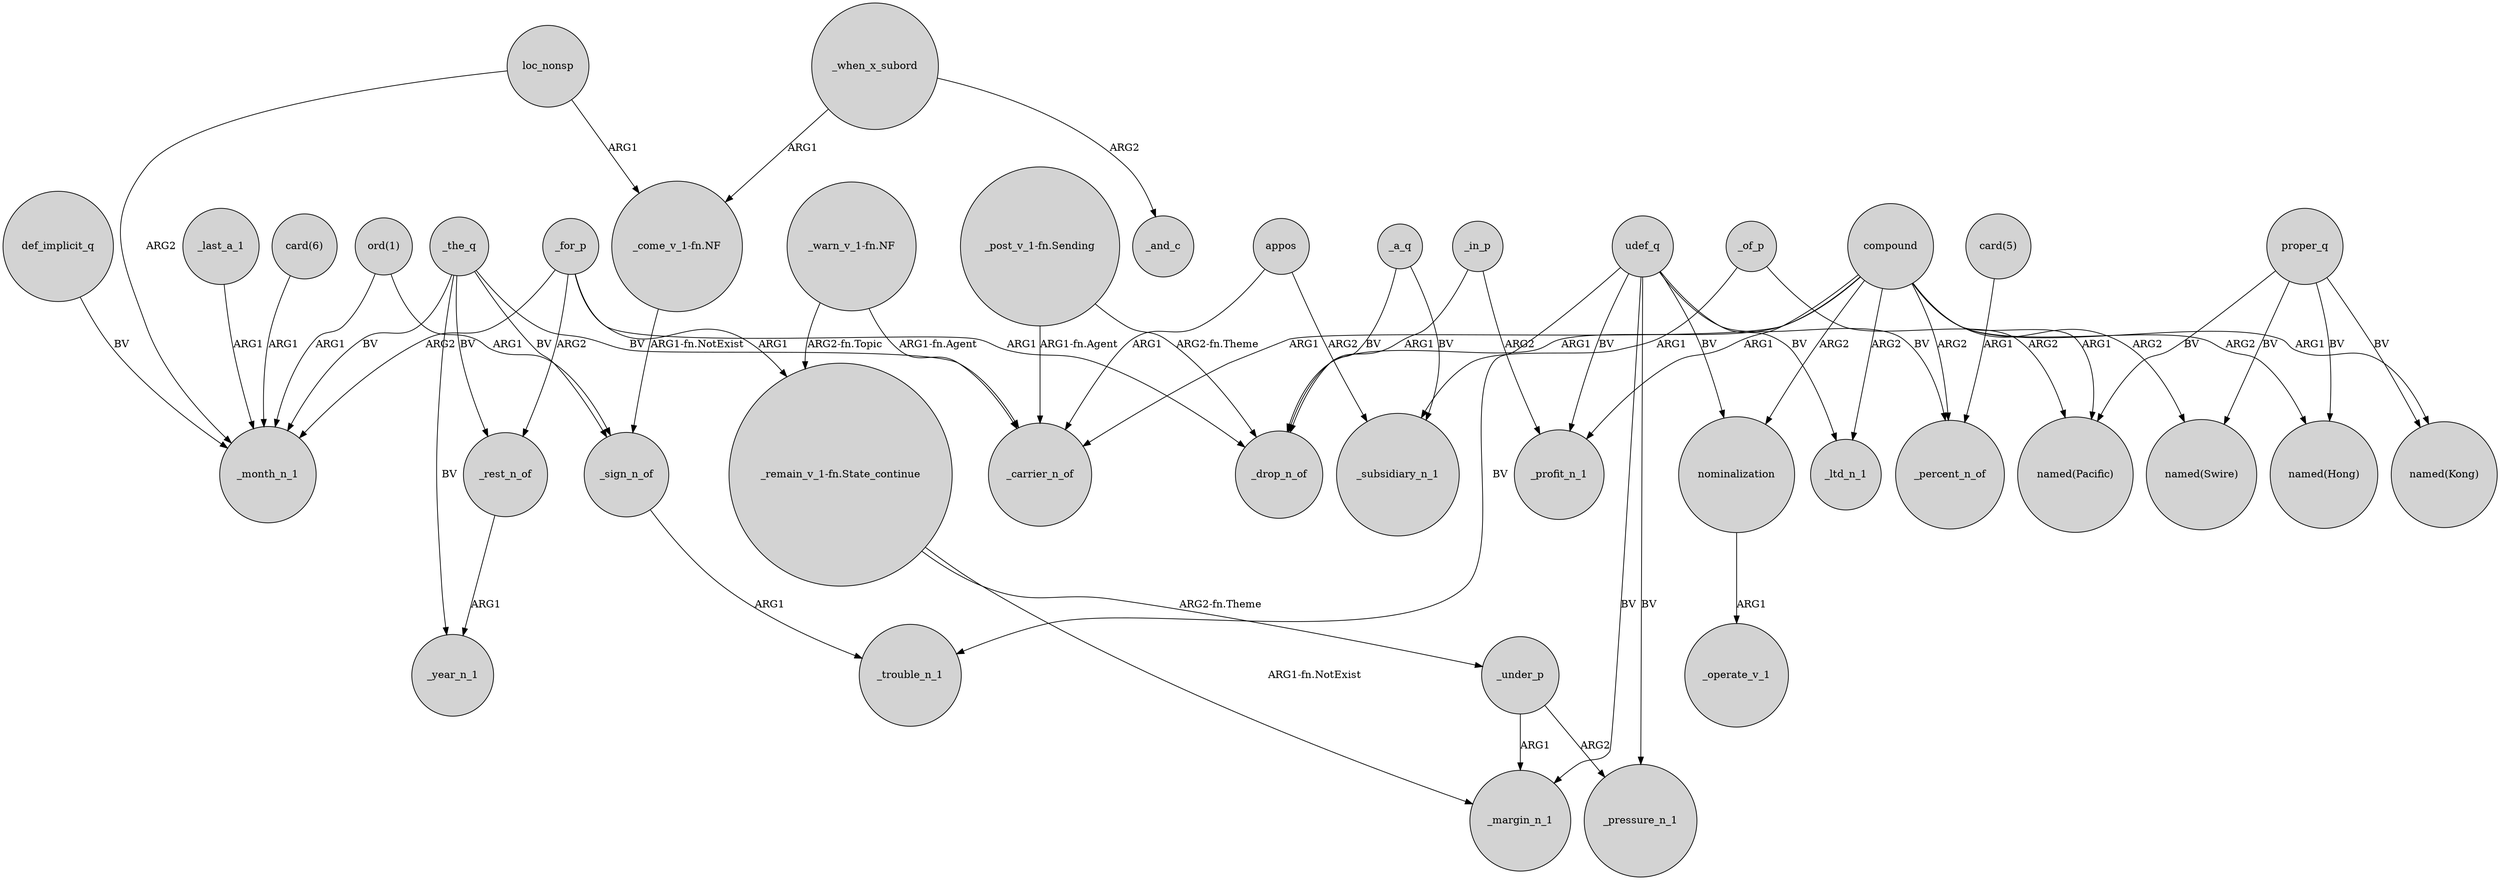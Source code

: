 digraph {
	node [shape=circle style=filled]
	udef_q -> _pressure_n_1 [label=BV]
	"_come_v_1-fn.NF" -> _sign_n_of [label="ARG1-fn.NotExist"]
	_for_p -> _month_n_1 [label=ARG2]
	def_implicit_q -> _month_n_1 [label=BV]
	_of_p -> _subsidiary_n_1 [label=ARG1]
	_the_q -> _carrier_n_of [label=BV]
	nominalization -> _operate_v_1 [label=ARG1]
	appos -> _subsidiary_n_1 [label=ARG2]
	_under_p -> _margin_n_1 [label=ARG1]
	_of_p -> "named(Pacific)" [label=ARG2]
	proper_q -> "named(Swire)" [label=BV]
	_under_p -> _pressure_n_1 [label=ARG2]
	_sign_n_of -> _trouble_n_1 [label=ARG1]
	_when_x_subord -> "_come_v_1-fn.NF" [label=ARG1]
	udef_q -> _margin_n_1 [label=BV]
	_in_p -> _drop_n_of [label=ARG1]
	_for_p -> "_remain_v_1-fn.State_continue" [label=ARG1]
	compound -> _profit_n_1 [label=ARG1]
	compound -> "named(Hong)" [label=ARG2]
	_a_q -> _drop_n_of [label=BV]
	compound -> _drop_n_of [label=ARG1]
	compound -> nominalization [label=ARG2]
	compound -> _carrier_n_of [label=ARG1]
	compound -> _percent_n_of [label=ARG2]
	compound -> "named(Swire)" [label=ARG2]
	udef_q -> _trouble_n_1 [label=BV]
	proper_q -> "named(Hong)" [label=BV]
	appos -> _carrier_n_of [label=ARG1]
	_a_q -> _subsidiary_n_1 [label=BV]
	"_warn_v_1-fn.NF" -> _carrier_n_of [label="ARG1-fn.Agent"]
	"_warn_v_1-fn.NF" -> "_remain_v_1-fn.State_continue" [label="ARG2-fn.Topic"]
	_the_q -> _rest_n_of [label=BV]
	_for_p -> _rest_n_of [label=ARG2]
	_the_q -> _month_n_1 [label=BV]
	_rest_n_of -> _year_n_1 [label=ARG1]
	_when_x_subord -> _and_c [label=ARG2]
	_in_p -> _profit_n_1 [label=ARG2]
	proper_q -> "named(Kong)" [label=BV]
	"_post_v_1-fn.Sending" -> _drop_n_of [label="ARG2-fn.Theme"]
	loc_nonsp -> "_come_v_1-fn.NF" [label=ARG1]
	"card(5)" -> _percent_n_of [label=ARG1]
	udef_q -> nominalization [label=BV]
	_the_q -> _year_n_1 [label=BV]
	_the_q -> _sign_n_of [label=BV]
	"_remain_v_1-fn.State_continue" -> _margin_n_1 [label="ARG1-fn.NotExist"]
	compound -> _ltd_n_1 [label=ARG2]
	_last_a_1 -> _month_n_1 [label=ARG1]
	"_post_v_1-fn.Sending" -> _carrier_n_of [label="ARG1-fn.Agent"]
	"_remain_v_1-fn.State_continue" -> _under_p [label="ARG2-fn.Theme"]
	udef_q -> _profit_n_1 [label=BV]
	udef_q -> _percent_n_of [label=BV]
	"ord(1)" -> _month_n_1 [label=ARG1]
	"card(6)" -> _month_n_1 [label=ARG1]
	loc_nonsp -> _month_n_1 [label=ARG2]
	compound -> "named(Pacific)" [label=ARG1]
	udef_q -> _ltd_n_1 [label=BV]
	_for_p -> _drop_n_of [label=ARG1]
	proper_q -> "named(Pacific)" [label=BV]
	"ord(1)" -> _sign_n_of [label=ARG1]
	compound -> "named(Kong)" [label=ARG1]
}
